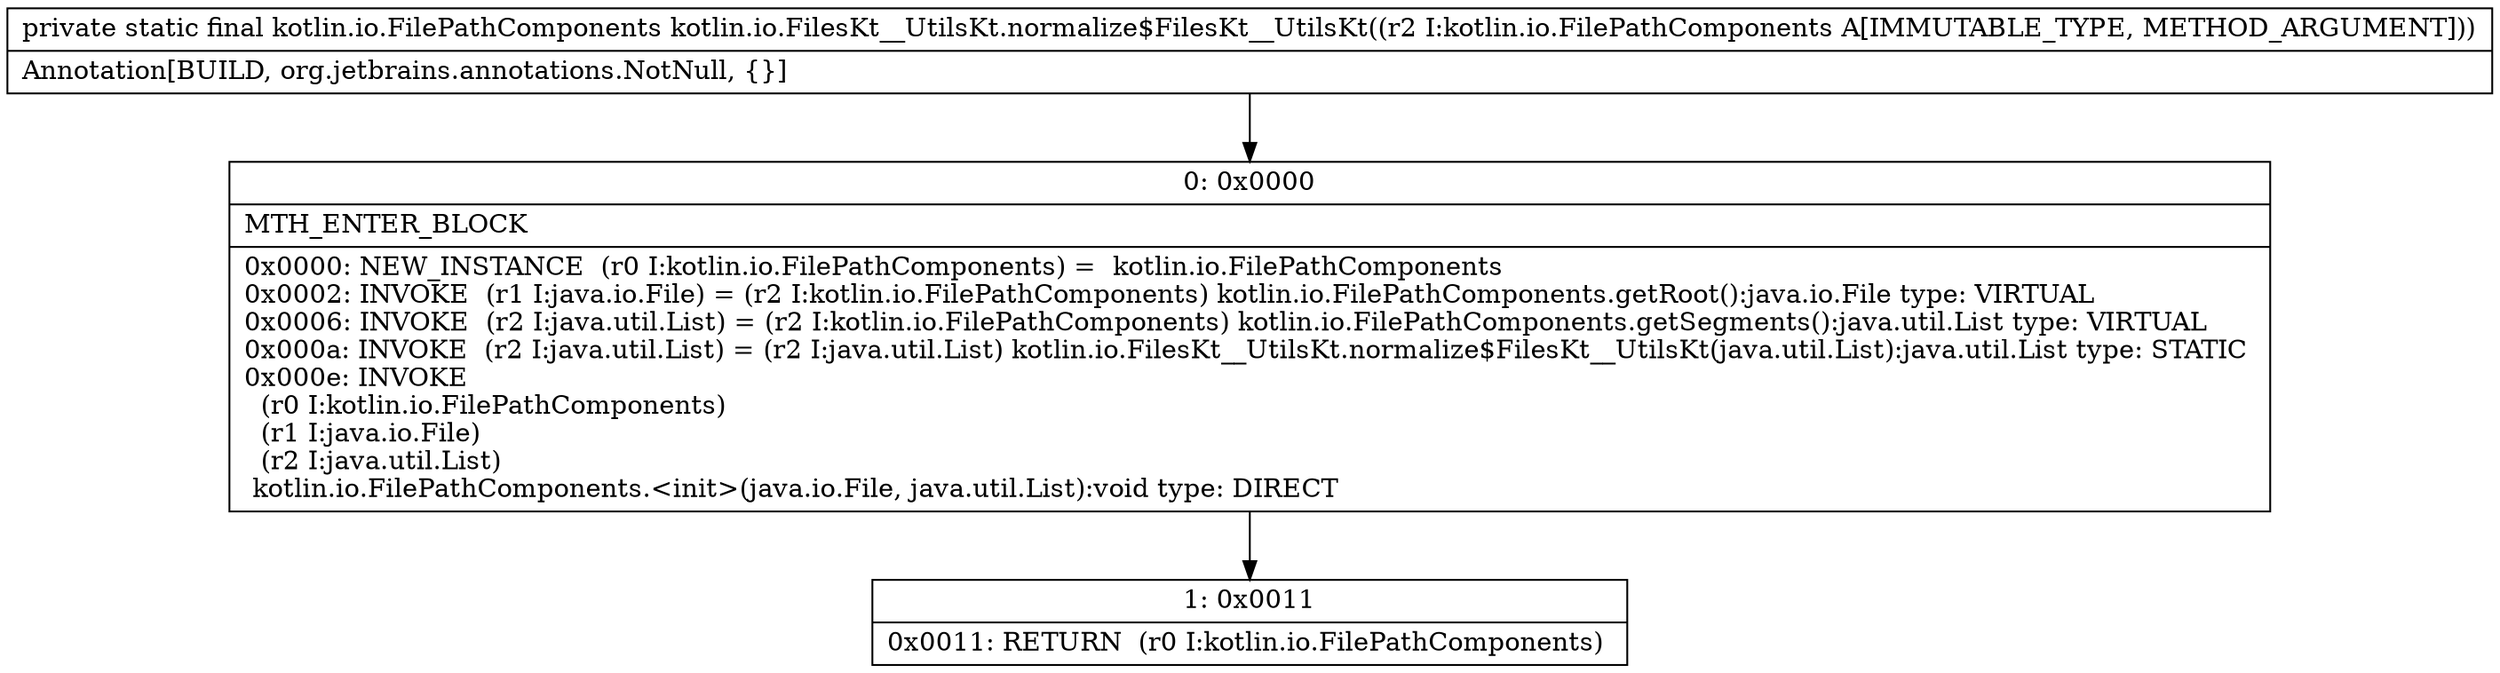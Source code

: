 digraph "CFG forkotlin.io.FilesKt__UtilsKt.normalize$FilesKt__UtilsKt(Lkotlin\/io\/FilePathComponents;)Lkotlin\/io\/FilePathComponents;" {
Node_0 [shape=record,label="{0\:\ 0x0000|MTH_ENTER_BLOCK\l|0x0000: NEW_INSTANCE  (r0 I:kotlin.io.FilePathComponents) =  kotlin.io.FilePathComponents \l0x0002: INVOKE  (r1 I:java.io.File) = (r2 I:kotlin.io.FilePathComponents) kotlin.io.FilePathComponents.getRoot():java.io.File type: VIRTUAL \l0x0006: INVOKE  (r2 I:java.util.List) = (r2 I:kotlin.io.FilePathComponents) kotlin.io.FilePathComponents.getSegments():java.util.List type: VIRTUAL \l0x000a: INVOKE  (r2 I:java.util.List) = (r2 I:java.util.List) kotlin.io.FilesKt__UtilsKt.normalize$FilesKt__UtilsKt(java.util.List):java.util.List type: STATIC \l0x000e: INVOKE  \l  (r0 I:kotlin.io.FilePathComponents)\l  (r1 I:java.io.File)\l  (r2 I:java.util.List)\l kotlin.io.FilePathComponents.\<init\>(java.io.File, java.util.List):void type: DIRECT \l}"];
Node_1 [shape=record,label="{1\:\ 0x0011|0x0011: RETURN  (r0 I:kotlin.io.FilePathComponents) \l}"];
MethodNode[shape=record,label="{private static final kotlin.io.FilePathComponents kotlin.io.FilesKt__UtilsKt.normalize$FilesKt__UtilsKt((r2 I:kotlin.io.FilePathComponents A[IMMUTABLE_TYPE, METHOD_ARGUMENT]))  | Annotation[BUILD, org.jetbrains.annotations.NotNull, \{\}]\l}"];
MethodNode -> Node_0;
Node_0 -> Node_1;
}

